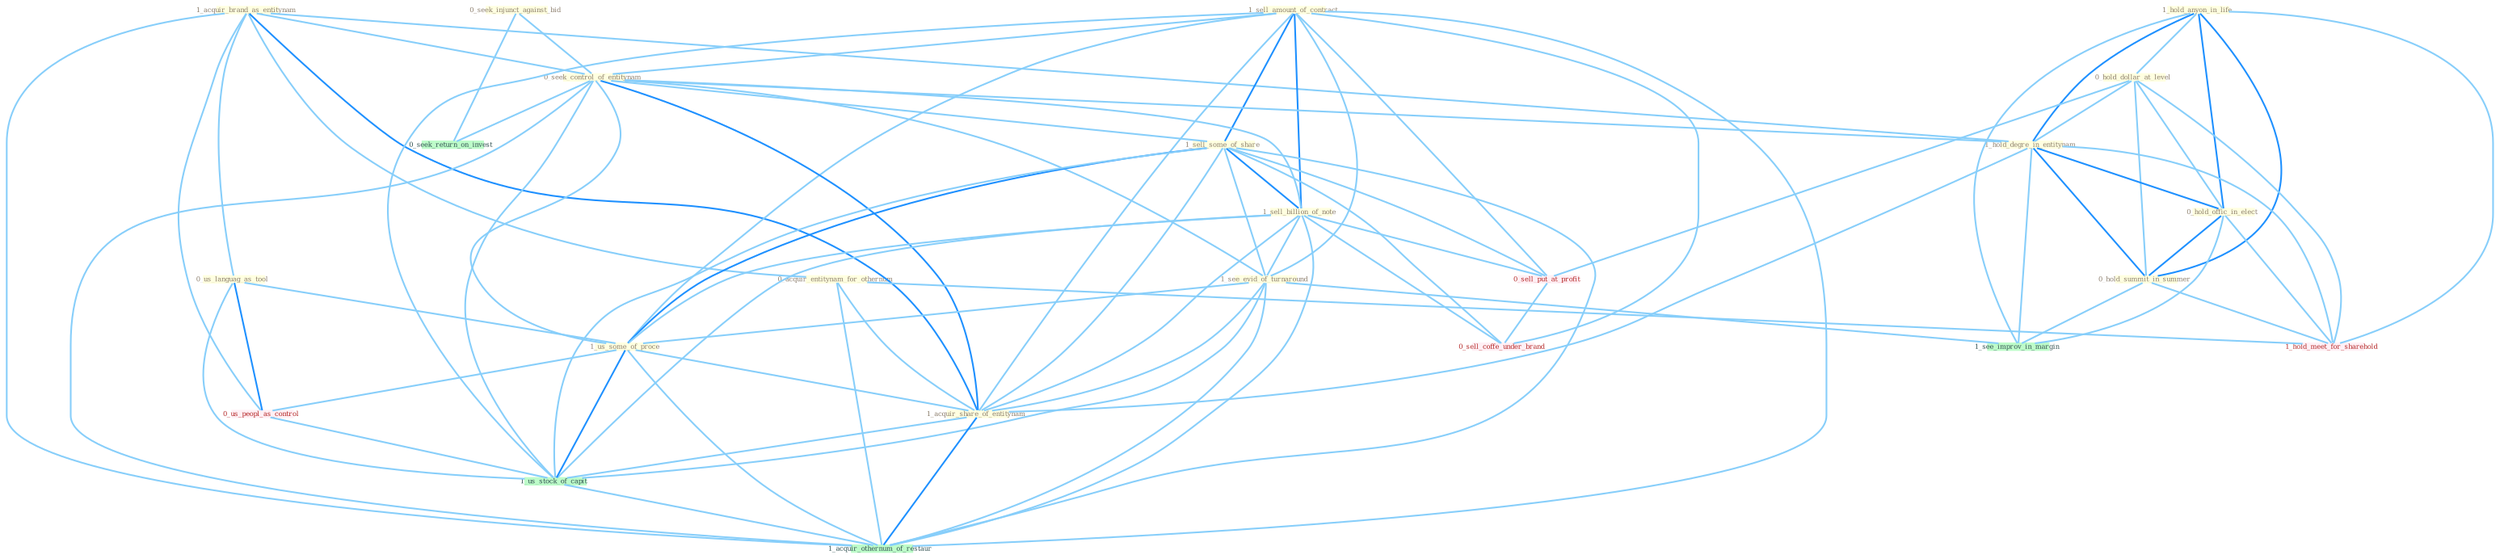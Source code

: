 Graph G{ 
    node
    [shape=polygon,style=filled,width=.5,height=.06,color="#BDFCC9",fixedsize=true,fontsize=4,
    fontcolor="#2f4f4f"];
    {node
    [color="#ffffe0", fontcolor="#8b7d6b"] "0_seek_injunct_against_bid " "1_acquir_brand_as_entitynam " "1_sell_amount_of_contract " "0_seek_control_of_entitynam " "1_sell_some_of_share " "0_us_languag_as_tool " "1_hold_anyon_in_life " "0_hold_dollar_at_level " "1_hold_degre_in_entitynam " "0_acquir_entitynam_for_othernum " "1_sell_billion_of_note " "0_hold_offic_in_elect " "1_see_evid_of_turnaround " "1_us_some_of_proce " "1_acquir_share_of_entitynam " "0_hold_summit_in_summer "}
{node [color="#fff0f5", fontcolor="#b22222"] "0_us_peopl_as_control " "0_sell_put_at_profit " "0_sell_coffe_under_brand " "1_hold_meet_for_sharehold "}
edge [color="#B0E2FF"];

	"0_seek_injunct_against_bid " -- "0_seek_control_of_entitynam " [w="1", color="#87cefa" ];
	"0_seek_injunct_against_bid " -- "0_seek_return_on_invest " [w="1", color="#87cefa" ];
	"1_acquir_brand_as_entitynam " -- "0_seek_control_of_entitynam " [w="1", color="#87cefa" ];
	"1_acquir_brand_as_entitynam " -- "0_us_languag_as_tool " [w="1", color="#87cefa" ];
	"1_acquir_brand_as_entitynam " -- "1_hold_degre_in_entitynam " [w="1", color="#87cefa" ];
	"1_acquir_brand_as_entitynam " -- "0_acquir_entitynam_for_othernum " [w="1", color="#87cefa" ];
	"1_acquir_brand_as_entitynam " -- "1_acquir_share_of_entitynam " [w="2", color="#1e90ff" , len=0.8];
	"1_acquir_brand_as_entitynam " -- "0_us_peopl_as_control " [w="1", color="#87cefa" ];
	"1_acquir_brand_as_entitynam " -- "1_acquir_othernum_of_restaur " [w="1", color="#87cefa" ];
	"1_sell_amount_of_contract " -- "0_seek_control_of_entitynam " [w="1", color="#87cefa" ];
	"1_sell_amount_of_contract " -- "1_sell_some_of_share " [w="2", color="#1e90ff" , len=0.8];
	"1_sell_amount_of_contract " -- "1_sell_billion_of_note " [w="2", color="#1e90ff" , len=0.8];
	"1_sell_amount_of_contract " -- "1_see_evid_of_turnaround " [w="1", color="#87cefa" ];
	"1_sell_amount_of_contract " -- "1_us_some_of_proce " [w="1", color="#87cefa" ];
	"1_sell_amount_of_contract " -- "1_acquir_share_of_entitynam " [w="1", color="#87cefa" ];
	"1_sell_amount_of_contract " -- "0_sell_put_at_profit " [w="1", color="#87cefa" ];
	"1_sell_amount_of_contract " -- "1_us_stock_of_capit " [w="1", color="#87cefa" ];
	"1_sell_amount_of_contract " -- "0_sell_coffe_under_brand " [w="1", color="#87cefa" ];
	"1_sell_amount_of_contract " -- "1_acquir_othernum_of_restaur " [w="1", color="#87cefa" ];
	"0_seek_control_of_entitynam " -- "1_sell_some_of_share " [w="1", color="#87cefa" ];
	"0_seek_control_of_entitynam " -- "1_hold_degre_in_entitynam " [w="1", color="#87cefa" ];
	"0_seek_control_of_entitynam " -- "1_sell_billion_of_note " [w="1", color="#87cefa" ];
	"0_seek_control_of_entitynam " -- "1_see_evid_of_turnaround " [w="1", color="#87cefa" ];
	"0_seek_control_of_entitynam " -- "1_us_some_of_proce " [w="1", color="#87cefa" ];
	"0_seek_control_of_entitynam " -- "1_acquir_share_of_entitynam " [w="2", color="#1e90ff" , len=0.8];
	"0_seek_control_of_entitynam " -- "0_seek_return_on_invest " [w="1", color="#87cefa" ];
	"0_seek_control_of_entitynam " -- "1_us_stock_of_capit " [w="1", color="#87cefa" ];
	"0_seek_control_of_entitynam " -- "1_acquir_othernum_of_restaur " [w="1", color="#87cefa" ];
	"1_sell_some_of_share " -- "1_sell_billion_of_note " [w="2", color="#1e90ff" , len=0.8];
	"1_sell_some_of_share " -- "1_see_evid_of_turnaround " [w="1", color="#87cefa" ];
	"1_sell_some_of_share " -- "1_us_some_of_proce " [w="2", color="#1e90ff" , len=0.8];
	"1_sell_some_of_share " -- "1_acquir_share_of_entitynam " [w="1", color="#87cefa" ];
	"1_sell_some_of_share " -- "0_sell_put_at_profit " [w="1", color="#87cefa" ];
	"1_sell_some_of_share " -- "1_us_stock_of_capit " [w="1", color="#87cefa" ];
	"1_sell_some_of_share " -- "0_sell_coffe_under_brand " [w="1", color="#87cefa" ];
	"1_sell_some_of_share " -- "1_acquir_othernum_of_restaur " [w="1", color="#87cefa" ];
	"0_us_languag_as_tool " -- "1_us_some_of_proce " [w="1", color="#87cefa" ];
	"0_us_languag_as_tool " -- "0_us_peopl_as_control " [w="2", color="#1e90ff" , len=0.8];
	"0_us_languag_as_tool " -- "1_us_stock_of_capit " [w="1", color="#87cefa" ];
	"1_hold_anyon_in_life " -- "0_hold_dollar_at_level " [w="1", color="#87cefa" ];
	"1_hold_anyon_in_life " -- "1_hold_degre_in_entitynam " [w="2", color="#1e90ff" , len=0.8];
	"1_hold_anyon_in_life " -- "0_hold_offic_in_elect " [w="2", color="#1e90ff" , len=0.8];
	"1_hold_anyon_in_life " -- "0_hold_summit_in_summer " [w="2", color="#1e90ff" , len=0.8];
	"1_hold_anyon_in_life " -- "1_see_improv_in_margin " [w="1", color="#87cefa" ];
	"1_hold_anyon_in_life " -- "1_hold_meet_for_sharehold " [w="1", color="#87cefa" ];
	"0_hold_dollar_at_level " -- "1_hold_degre_in_entitynam " [w="1", color="#87cefa" ];
	"0_hold_dollar_at_level " -- "0_hold_offic_in_elect " [w="1", color="#87cefa" ];
	"0_hold_dollar_at_level " -- "0_hold_summit_in_summer " [w="1", color="#87cefa" ];
	"0_hold_dollar_at_level " -- "0_sell_put_at_profit " [w="1", color="#87cefa" ];
	"0_hold_dollar_at_level " -- "1_hold_meet_for_sharehold " [w="1", color="#87cefa" ];
	"1_hold_degre_in_entitynam " -- "0_hold_offic_in_elect " [w="2", color="#1e90ff" , len=0.8];
	"1_hold_degre_in_entitynam " -- "1_acquir_share_of_entitynam " [w="1", color="#87cefa" ];
	"1_hold_degre_in_entitynam " -- "0_hold_summit_in_summer " [w="2", color="#1e90ff" , len=0.8];
	"1_hold_degre_in_entitynam " -- "1_see_improv_in_margin " [w="1", color="#87cefa" ];
	"1_hold_degre_in_entitynam " -- "1_hold_meet_for_sharehold " [w="1", color="#87cefa" ];
	"0_acquir_entitynam_for_othernum " -- "1_acquir_share_of_entitynam " [w="1", color="#87cefa" ];
	"0_acquir_entitynam_for_othernum " -- "1_hold_meet_for_sharehold " [w="1", color="#87cefa" ];
	"0_acquir_entitynam_for_othernum " -- "1_acquir_othernum_of_restaur " [w="1", color="#87cefa" ];
	"1_sell_billion_of_note " -- "1_see_evid_of_turnaround " [w="1", color="#87cefa" ];
	"1_sell_billion_of_note " -- "1_us_some_of_proce " [w="1", color="#87cefa" ];
	"1_sell_billion_of_note " -- "1_acquir_share_of_entitynam " [w="1", color="#87cefa" ];
	"1_sell_billion_of_note " -- "0_sell_put_at_profit " [w="1", color="#87cefa" ];
	"1_sell_billion_of_note " -- "1_us_stock_of_capit " [w="1", color="#87cefa" ];
	"1_sell_billion_of_note " -- "0_sell_coffe_under_brand " [w="1", color="#87cefa" ];
	"1_sell_billion_of_note " -- "1_acquir_othernum_of_restaur " [w="1", color="#87cefa" ];
	"0_hold_offic_in_elect " -- "0_hold_summit_in_summer " [w="2", color="#1e90ff" , len=0.8];
	"0_hold_offic_in_elect " -- "1_see_improv_in_margin " [w="1", color="#87cefa" ];
	"0_hold_offic_in_elect " -- "1_hold_meet_for_sharehold " [w="1", color="#87cefa" ];
	"1_see_evid_of_turnaround " -- "1_us_some_of_proce " [w="1", color="#87cefa" ];
	"1_see_evid_of_turnaround " -- "1_acquir_share_of_entitynam " [w="1", color="#87cefa" ];
	"1_see_evid_of_turnaround " -- "1_us_stock_of_capit " [w="1", color="#87cefa" ];
	"1_see_evid_of_turnaround " -- "1_see_improv_in_margin " [w="1", color="#87cefa" ];
	"1_see_evid_of_turnaround " -- "1_acquir_othernum_of_restaur " [w="1", color="#87cefa" ];
	"1_us_some_of_proce " -- "1_acquir_share_of_entitynam " [w="1", color="#87cefa" ];
	"1_us_some_of_proce " -- "0_us_peopl_as_control " [w="1", color="#87cefa" ];
	"1_us_some_of_proce " -- "1_us_stock_of_capit " [w="2", color="#1e90ff" , len=0.8];
	"1_us_some_of_proce " -- "1_acquir_othernum_of_restaur " [w="1", color="#87cefa" ];
	"1_acquir_share_of_entitynam " -- "1_us_stock_of_capit " [w="1", color="#87cefa" ];
	"1_acquir_share_of_entitynam " -- "1_acquir_othernum_of_restaur " [w="2", color="#1e90ff" , len=0.8];
	"0_hold_summit_in_summer " -- "1_see_improv_in_margin " [w="1", color="#87cefa" ];
	"0_hold_summit_in_summer " -- "1_hold_meet_for_sharehold " [w="1", color="#87cefa" ];
	"0_us_peopl_as_control " -- "1_us_stock_of_capit " [w="1", color="#87cefa" ];
	"0_sell_put_at_profit " -- "0_sell_coffe_under_brand " [w="1", color="#87cefa" ];
	"1_us_stock_of_capit " -- "1_acquir_othernum_of_restaur " [w="1", color="#87cefa" ];
}
